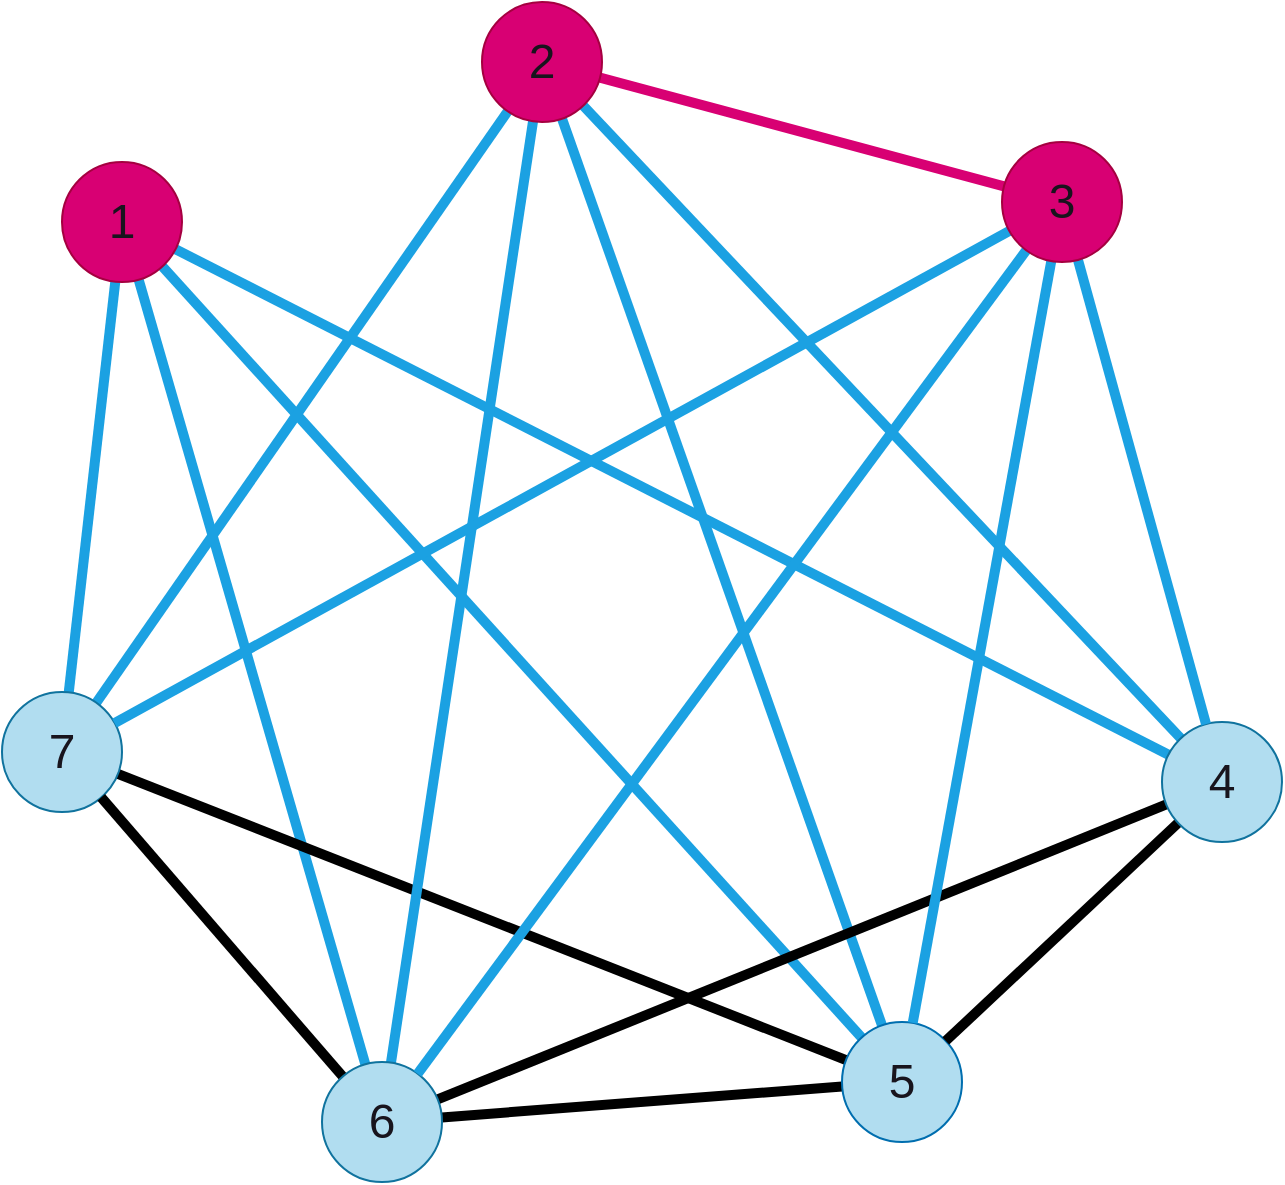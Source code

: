 <mxfile>
    <diagram id="oR5SH7QbYuMdXyNvKvRi" name="第 1 页">
        <mxGraphModel dx="1329" dy="571" grid="1" gridSize="10" guides="1" tooltips="1" connect="1" arrows="1" fold="1" page="1" pageScale="1" pageWidth="827" pageHeight="1169" background="#ffffff" math="0" shadow="0">
            <root>
                <mxCell id="0"/>
                <mxCell id="1" parent="0"/>
                <mxCell id="9" style="edgeStyle=none;html=1;fontSize=24;fontColor=#18141d;endArrow=none;endFill=0;strokeWidth=5;strokeColor=#1ba1e2;" parent="1" source="2" target="6" edge="1">
                    <mxGeometry relative="1" as="geometry"/>
                </mxCell>
                <mxCell id="10" style="edgeStyle=none;html=1;strokeColor=#1ba1e2;strokeWidth=5;fontSize=24;fontColor=#18141d;endArrow=none;endFill=0;" parent="1" source="2" target="3" edge="1">
                    <mxGeometry relative="1" as="geometry"/>
                </mxCell>
                <mxCell id="11" style="edgeStyle=none;html=1;strokeColor=#1ba1e2;strokeWidth=5;fontSize=24;fontColor=#18141d;endArrow=none;endFill=0;" parent="1" source="2" target="7" edge="1">
                    <mxGeometry relative="1" as="geometry"/>
                </mxCell>
                <mxCell id="12" style="edgeStyle=none;html=1;strokeColor=#1ba1e2;strokeWidth=5;fontSize=24;fontColor=#18141d;endArrow=none;endFill=0;" parent="1" source="2" target="5" edge="1">
                    <mxGeometry relative="1" as="geometry"/>
                </mxCell>
                <mxCell id="2" value="&lt;font style=&quot;font-size: 24px;&quot; color=&quot;#18141d&quot;&gt;1&lt;/font&gt;" style="ellipse;whiteSpace=wrap;html=1;aspect=fixed;fillColor=#d80073;strokeColor=#A50040;fontColor=#ffffff;" parent="1" vertex="1">
                    <mxGeometry x="90" y="260" width="60" height="60" as="geometry"/>
                </mxCell>
                <mxCell id="25" style="edgeStyle=none;html=1;strokeColor=#000000;strokeWidth=5;fontSize=24;fontColor=#18141d;endArrow=none;endFill=0;" parent="1" source="3" target="7" edge="1">
                    <mxGeometry relative="1" as="geometry"/>
                </mxCell>
                <mxCell id="26" style="edgeStyle=none;html=1;strokeColor=#000000;strokeWidth=5;fontSize=24;fontColor=#18141d;endArrow=none;endFill=0;" parent="1" source="3" target="5" edge="1">
                    <mxGeometry relative="1" as="geometry"/>
                </mxCell>
                <mxCell id="29" style="edgeStyle=none;shape=connector;rounded=1;html=1;labelBackgroundColor=default;strokeColor=#1ba1e2;strokeWidth=5;fontFamily=Helvetica;fontSize=24;fontColor=#18141d;endArrow=none;endFill=0;" parent="1" source="3" target="4" edge="1">
                    <mxGeometry relative="1" as="geometry"/>
                </mxCell>
                <mxCell id="3" value="&lt;font style=&quot;font-size: 24px;&quot; color=&quot;#18141d&quot;&gt;5&lt;/font&gt;" style="ellipse;whiteSpace=wrap;html=1;aspect=fixed;fillColor=#b1ddf0;strokeColor=#006EAF;fontColor=#ffffff;" parent="1" vertex="1">
                    <mxGeometry x="480" y="690" width="60" height="60" as="geometry"/>
                </mxCell>
                <mxCell id="13" style="edgeStyle=none;html=1;strokeColor=#d80073;strokeWidth=5;fontSize=24;fontColor=#18141d;endArrow=none;endFill=0;" parent="1" source="4" target="8" edge="1">
                    <mxGeometry relative="1" as="geometry"/>
                </mxCell>
                <mxCell id="14" style="edgeStyle=none;html=1;strokeColor=#1ba1e2;strokeWidth=5;fontSize=24;fontColor=#18141d;endArrow=none;endFill=0;" parent="1" source="4" target="6" edge="1">
                    <mxGeometry relative="1" as="geometry"/>
                </mxCell>
                <mxCell id="16" style="edgeStyle=none;html=1;strokeColor=#1ba1e2;strokeWidth=5;fontSize=24;fontColor=#18141d;endArrow=none;endFill=0;" parent="1" source="4" target="7" edge="1">
                    <mxGeometry relative="1" as="geometry"/>
                </mxCell>
                <mxCell id="17" style="edgeStyle=none;html=1;strokeColor=#1ba1e2;strokeWidth=5;fontSize=24;fontColor=#18141d;endArrow=none;endFill=0;" parent="1" source="4" target="5" edge="1">
                    <mxGeometry relative="1" as="geometry"/>
                </mxCell>
                <mxCell id="4" value="&lt;font style=&quot;font-size: 24px;&quot; color=&quot;#18141d&quot;&gt;2&lt;/font&gt;" style="ellipse;whiteSpace=wrap;html=1;aspect=fixed;fillColor=#d80073;strokeColor=#A50040;fontColor=#ffffff;" parent="1" vertex="1">
                    <mxGeometry x="300" y="180" width="60" height="60" as="geometry"/>
                </mxCell>
                <mxCell id="5" value="&lt;font style=&quot;font-size: 24px;&quot; color=&quot;#18141d&quot;&gt;7&lt;/font&gt;" style="ellipse;whiteSpace=wrap;html=1;aspect=fixed;fillColor=#b1ddf0;strokeColor=#10739e;" parent="1" vertex="1">
                    <mxGeometry x="60" y="525" width="60" height="60" as="geometry"/>
                </mxCell>
                <mxCell id="23" style="edgeStyle=none;html=1;strokeColor=#000000;strokeWidth=5;fontSize=24;fontColor=#18141d;endArrow=none;endFill=0;" parent="1" source="6" target="3" edge="1">
                    <mxGeometry relative="1" as="geometry"/>
                </mxCell>
                <mxCell id="24" style="edgeStyle=none;html=1;strokeColor=#000000;strokeWidth=5;fontSize=24;fontColor=#18141d;endArrow=none;endFill=0;" parent="1" source="6" target="7" edge="1">
                    <mxGeometry relative="1" as="geometry"/>
                </mxCell>
                <mxCell id="6" value="&lt;font style=&quot;font-size: 24px;&quot; color=&quot;#18141d&quot;&gt;4&lt;/font&gt;" style="ellipse;whiteSpace=wrap;html=1;aspect=fixed;fillColor=#b1ddf0;strokeColor=#10739e;" parent="1" vertex="1">
                    <mxGeometry x="640" y="540" width="60" height="60" as="geometry"/>
                </mxCell>
                <mxCell id="27" style="edgeStyle=none;html=1;strokeColor=#000000;strokeWidth=5;fontSize=24;fontColor=#18141d;endArrow=none;endFill=0;" parent="1" source="7" target="5" edge="1">
                    <mxGeometry relative="1" as="geometry"/>
                </mxCell>
                <mxCell id="7" value="&lt;font style=&quot;font-size: 24px;&quot; color=&quot;#18141d&quot;&gt;6&lt;/font&gt;" style="ellipse;whiteSpace=wrap;html=1;aspect=fixed;fillColor=#b1ddf0;strokeColor=#10739e;" parent="1" vertex="1">
                    <mxGeometry x="220" y="710" width="60" height="60" as="geometry"/>
                </mxCell>
                <mxCell id="18" style="edgeStyle=none;html=1;strokeColor=#1ba1e2;strokeWidth=5;fontSize=24;fontColor=#18141d;endArrow=none;endFill=0;" parent="1" source="8" target="6" edge="1">
                    <mxGeometry relative="1" as="geometry"/>
                </mxCell>
                <mxCell id="19" style="edgeStyle=none;html=1;strokeColor=#1ba1e2;strokeWidth=5;fontSize=24;fontColor=#18141d;endArrow=none;endFill=0;" parent="1" source="8" target="3" edge="1">
                    <mxGeometry relative="1" as="geometry"/>
                </mxCell>
                <mxCell id="20" style="edgeStyle=none;html=1;strokeColor=#1ba1e2;strokeWidth=5;fontSize=24;fontColor=#18141d;endArrow=none;endFill=0;" parent="1" source="8" target="7" edge="1">
                    <mxGeometry relative="1" as="geometry"/>
                </mxCell>
                <mxCell id="21" style="edgeStyle=none;html=1;strokeColor=#1ba1e2;strokeWidth=5;fontSize=24;fontColor=#18141d;endArrow=none;endFill=0;" parent="1" source="8" target="5" edge="1">
                    <mxGeometry relative="1" as="geometry"/>
                </mxCell>
                <mxCell id="8" value="&lt;font style=&quot;font-size: 24px;&quot; color=&quot;#18141d&quot;&gt;3&lt;/font&gt;" style="ellipse;whiteSpace=wrap;html=1;aspect=fixed;fillColor=#d80073;strokeColor=#A50040;fontColor=#ffffff;" parent="1" vertex="1">
                    <mxGeometry x="560" y="250" width="60" height="60" as="geometry"/>
                </mxCell>
            </root>
        </mxGraphModel>
    </diagram>
</mxfile>
